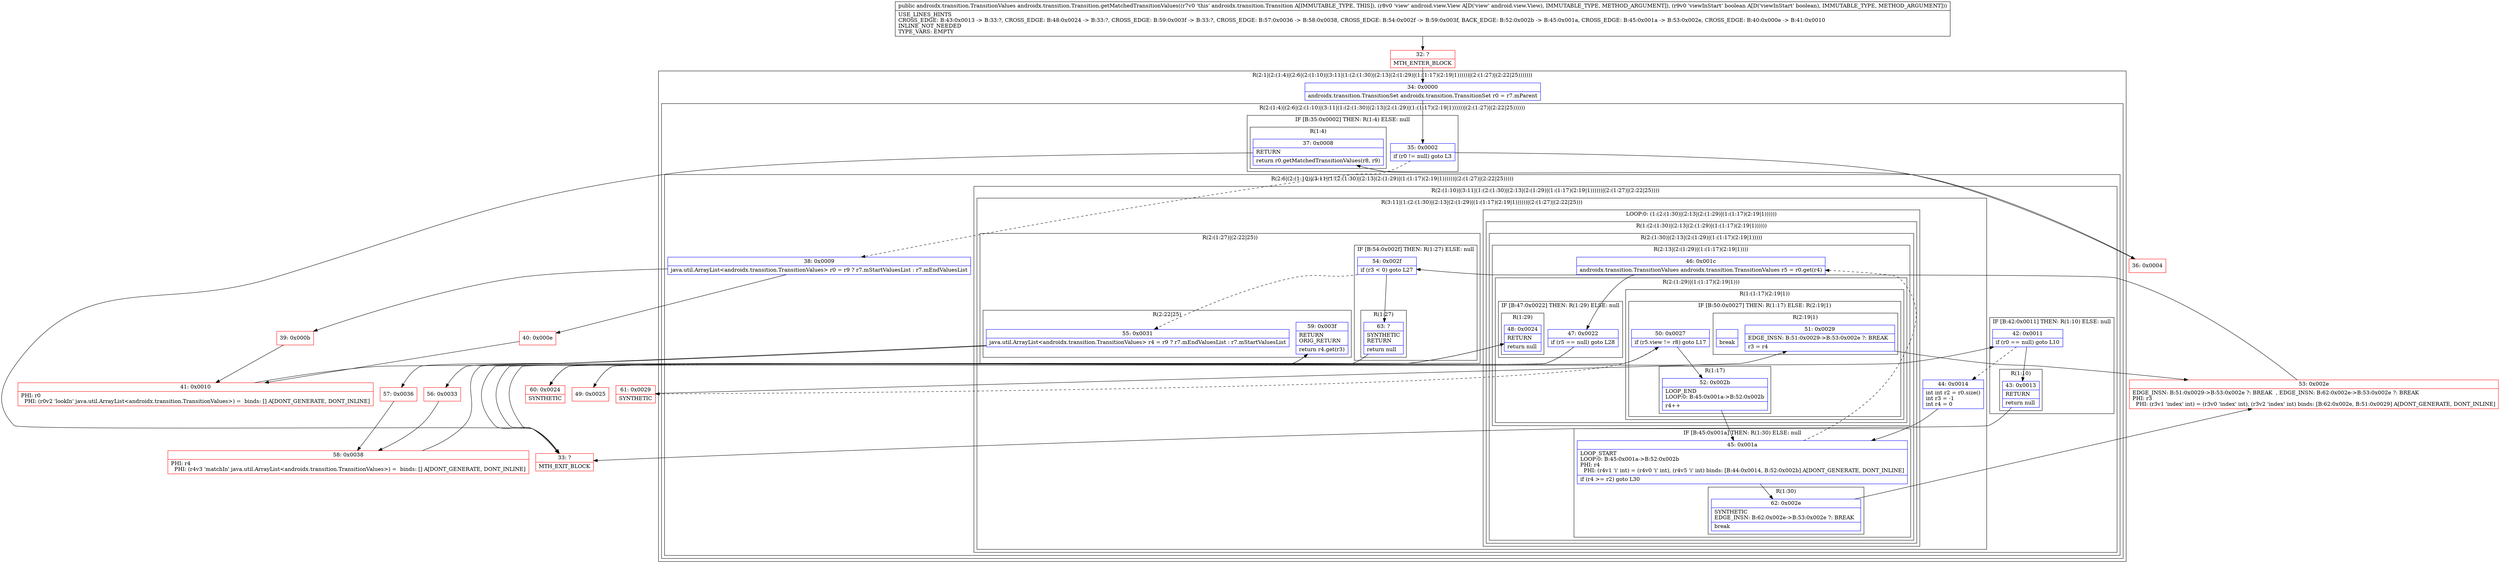 digraph "CFG forandroidx.transition.Transition.getMatchedTransitionValues(Landroid\/view\/View;Z)Landroidx\/transition\/TransitionValues;" {
subgraph cluster_Region_668727956 {
label = "R(2:1|(2:(1:4)|(2:6|(2:(1:10)|(3:11|(1:(2:(1:30)|(2:13|(2:(1:29)|(1:(1:17)(2:19|1))))))|(2:(1:27)|(2:22|25)))))))";
node [shape=record,color=blue];
Node_34 [shape=record,label="{34\:\ 0x0000|androidx.transition.TransitionSet androidx.transition.TransitionSet r0 = r7.mParent\l}"];
subgraph cluster_Region_152774436 {
label = "R(2:(1:4)|(2:6|(2:(1:10)|(3:11|(1:(2:(1:30)|(2:13|(2:(1:29)|(1:(1:17)(2:19|1))))))|(2:(1:27)|(2:22|25))))))";
node [shape=record,color=blue];
subgraph cluster_IfRegion_46680452 {
label = "IF [B:35:0x0002] THEN: R(1:4) ELSE: null";
node [shape=record,color=blue];
Node_35 [shape=record,label="{35\:\ 0x0002|if (r0 != null) goto L3\l}"];
subgraph cluster_Region_491556204 {
label = "R(1:4)";
node [shape=record,color=blue];
Node_37 [shape=record,label="{37\:\ 0x0008|RETURN\l|return r0.getMatchedTransitionValues(r8, r9)\l}"];
}
}
subgraph cluster_Region_1633663321 {
label = "R(2:6|(2:(1:10)|(3:11|(1:(2:(1:30)|(2:13|(2:(1:29)|(1:(1:17)(2:19|1))))))|(2:(1:27)|(2:22|25)))))";
node [shape=record,color=blue];
Node_38 [shape=record,label="{38\:\ 0x0009|java.util.ArrayList\<androidx.transition.TransitionValues\> r0 = r9 ? r7.mStartValuesList : r7.mEndValuesList\l}"];
subgraph cluster_Region_1918269812 {
label = "R(2:(1:10)|(3:11|(1:(2:(1:30)|(2:13|(2:(1:29)|(1:(1:17)(2:19|1))))))|(2:(1:27)|(2:22|25))))";
node [shape=record,color=blue];
subgraph cluster_IfRegion_430502076 {
label = "IF [B:42:0x0011] THEN: R(1:10) ELSE: null";
node [shape=record,color=blue];
Node_42 [shape=record,label="{42\:\ 0x0011|if (r0 == null) goto L10\l}"];
subgraph cluster_Region_891819600 {
label = "R(1:10)";
node [shape=record,color=blue];
Node_43 [shape=record,label="{43\:\ 0x0013|RETURN\l|return null\l}"];
}
}
subgraph cluster_Region_1500257892 {
label = "R(3:11|(1:(2:(1:30)|(2:13|(2:(1:29)|(1:(1:17)(2:19|1))))))|(2:(1:27)|(2:22|25)))";
node [shape=record,color=blue];
Node_44 [shape=record,label="{44\:\ 0x0014|int int r2 = r0.size()\lint r3 = \-1\lint r4 = 0\l}"];
subgraph cluster_LoopRegion_607569418 {
label = "LOOP:0: (1:(2:(1:30)|(2:13|(2:(1:29)|(1:(1:17)(2:19|1))))))";
node [shape=record,color=blue];
subgraph cluster_Region_1950676911 {
label = "R(1:(2:(1:30)|(2:13|(2:(1:29)|(1:(1:17)(2:19|1))))))";
node [shape=record,color=blue];
subgraph cluster_Region_899198346 {
label = "R(2:(1:30)|(2:13|(2:(1:29)|(1:(1:17)(2:19|1)))))";
node [shape=record,color=blue];
subgraph cluster_IfRegion_1010511862 {
label = "IF [B:45:0x001a] THEN: R(1:30) ELSE: null";
node [shape=record,color=blue];
Node_45 [shape=record,label="{45\:\ 0x001a|LOOP_START\lLOOP:0: B:45:0x001a\-\>B:52:0x002b\lPHI: r4 \l  PHI: (r4v1 'i' int) = (r4v0 'i' int), (r4v5 'i' int) binds: [B:44:0x0014, B:52:0x002b] A[DONT_GENERATE, DONT_INLINE]\l|if (r4 \>= r2) goto L30\l}"];
subgraph cluster_Region_1081587711 {
label = "R(1:30)";
node [shape=record,color=blue];
Node_62 [shape=record,label="{62\:\ 0x002e|SYNTHETIC\lEDGE_INSN: B:62:0x002e\-\>B:53:0x002e ?: BREAK  \l|break\l}"];
}
}
subgraph cluster_Region_548593608 {
label = "R(2:13|(2:(1:29)|(1:(1:17)(2:19|1))))";
node [shape=record,color=blue];
Node_46 [shape=record,label="{46\:\ 0x001c|androidx.transition.TransitionValues androidx.transition.TransitionValues r5 = r0.get(r4)\l}"];
subgraph cluster_Region_1382236013 {
label = "R(2:(1:29)|(1:(1:17)(2:19|1)))";
node [shape=record,color=blue];
subgraph cluster_IfRegion_712059929 {
label = "IF [B:47:0x0022] THEN: R(1:29) ELSE: null";
node [shape=record,color=blue];
Node_47 [shape=record,label="{47\:\ 0x0022|if (r5 == null) goto L28\l}"];
subgraph cluster_Region_21582593 {
label = "R(1:29)";
node [shape=record,color=blue];
Node_48 [shape=record,label="{48\:\ 0x0024|RETURN\l|return null\l}"];
}
}
subgraph cluster_Region_1909283423 {
label = "R(1:(1:17)(2:19|1))";
node [shape=record,color=blue];
subgraph cluster_IfRegion_83347793 {
label = "IF [B:50:0x0027] THEN: R(1:17) ELSE: R(2:19|1)";
node [shape=record,color=blue];
Node_50 [shape=record,label="{50\:\ 0x0027|if (r5.view != r8) goto L17\l}"];
subgraph cluster_Region_146126399 {
label = "R(1:17)";
node [shape=record,color=blue];
Node_52 [shape=record,label="{52\:\ 0x002b|LOOP_END\lLOOP:0: B:45:0x001a\-\>B:52:0x002b\l|r4++\l}"];
}
subgraph cluster_Region_1648887261 {
label = "R(2:19|1)";
node [shape=record,color=blue];
Node_51 [shape=record,label="{51\:\ 0x0029|EDGE_INSN: B:51:0x0029\-\>B:53:0x002e ?: BREAK  \l|r3 = r4\l}"];
Node_InsnContainer_209245142 [shape=record,label="{|break\l}"];
}
}
}
}
}
}
}
}
subgraph cluster_Region_1194007907 {
label = "R(2:(1:27)|(2:22|25))";
node [shape=record,color=blue];
subgraph cluster_IfRegion_1542371534 {
label = "IF [B:54:0x002f] THEN: R(1:27) ELSE: null";
node [shape=record,color=blue];
Node_54 [shape=record,label="{54\:\ 0x002f|if (r3 \< 0) goto L27\l}"];
subgraph cluster_Region_212963292 {
label = "R(1:27)";
node [shape=record,color=blue];
Node_63 [shape=record,label="{63\:\ ?|SYNTHETIC\lRETURN\l|return null\l}"];
}
}
subgraph cluster_Region_1838444772 {
label = "R(2:22|25)";
node [shape=record,color=blue];
Node_55 [shape=record,label="{55\:\ 0x0031|java.util.ArrayList\<androidx.transition.TransitionValues\> r4 = r9 ? r7.mEndValuesList : r7.mStartValuesList\l}"];
Node_59 [shape=record,label="{59\:\ 0x003f|RETURN\lORIG_RETURN\l|return r4.get(r3)\l}"];
}
}
}
}
}
}
}
Node_32 [shape=record,color=red,label="{32\:\ ?|MTH_ENTER_BLOCK\l}"];
Node_36 [shape=record,color=red,label="{36\:\ 0x0004}"];
Node_33 [shape=record,color=red,label="{33\:\ ?|MTH_EXIT_BLOCK\l}"];
Node_39 [shape=record,color=red,label="{39\:\ 0x000b}"];
Node_41 [shape=record,color=red,label="{41\:\ 0x0010|PHI: r0 \l  PHI: (r0v2 'lookIn' java.util.ArrayList\<androidx.transition.TransitionValues\>) =  binds: [] A[DONT_GENERATE, DONT_INLINE]\l}"];
Node_49 [shape=record,color=red,label="{49\:\ 0x0025}"];
Node_61 [shape=record,color=red,label="{61\:\ 0x0029|SYNTHETIC\l}"];
Node_53 [shape=record,color=red,label="{53\:\ 0x002e|EDGE_INSN: B:51:0x0029\-\>B:53:0x002e ?: BREAK  , EDGE_INSN: B:62:0x002e\-\>B:53:0x002e ?: BREAK  \lPHI: r3 \l  PHI: (r3v1 'index' int) = (r3v0 'index' int), (r3v2 'index' int) binds: [B:62:0x002e, B:51:0x0029] A[DONT_GENERATE, DONT_INLINE]\l}"];
Node_56 [shape=record,color=red,label="{56\:\ 0x0033}"];
Node_58 [shape=record,color=red,label="{58\:\ 0x0038|PHI: r4 \l  PHI: (r4v3 'matchIn' java.util.ArrayList\<androidx.transition.TransitionValues\>) =  binds: [] A[DONT_GENERATE, DONT_INLINE]\l}"];
Node_57 [shape=record,color=red,label="{57\:\ 0x0036}"];
Node_60 [shape=record,color=red,label="{60\:\ 0x0024|SYNTHETIC\l}"];
Node_40 [shape=record,color=red,label="{40\:\ 0x000e}"];
MethodNode[shape=record,label="{public androidx.transition.TransitionValues androidx.transition.Transition.getMatchedTransitionValues((r7v0 'this' androidx.transition.Transition A[IMMUTABLE_TYPE, THIS]), (r8v0 'view' android.view.View A[D('view' android.view.View), IMMUTABLE_TYPE, METHOD_ARGUMENT]), (r9v0 'viewInStart' boolean A[D('viewInStart' boolean), IMMUTABLE_TYPE, METHOD_ARGUMENT]))  | USE_LINES_HINTS\lCROSS_EDGE: B:43:0x0013 \-\> B:33:?, CROSS_EDGE: B:48:0x0024 \-\> B:33:?, CROSS_EDGE: B:59:0x003f \-\> B:33:?, CROSS_EDGE: B:57:0x0036 \-\> B:58:0x0038, CROSS_EDGE: B:54:0x002f \-\> B:59:0x003f, BACK_EDGE: B:52:0x002b \-\> B:45:0x001a, CROSS_EDGE: B:45:0x001a \-\> B:53:0x002e, CROSS_EDGE: B:40:0x000e \-\> B:41:0x0010\lINLINE_NOT_NEEDED\lTYPE_VARS: EMPTY\l}"];
MethodNode -> Node_32;Node_34 -> Node_35;
Node_35 -> Node_36;
Node_35 -> Node_38[style=dashed];
Node_37 -> Node_33;
Node_38 -> Node_39;
Node_38 -> Node_40;
Node_42 -> Node_43;
Node_42 -> Node_44[style=dashed];
Node_43 -> Node_33;
Node_44 -> Node_45;
Node_45 -> Node_46[style=dashed];
Node_45 -> Node_62;
Node_62 -> Node_53;
Node_46 -> Node_47;
Node_47 -> Node_49[style=dashed];
Node_47 -> Node_60;
Node_48 -> Node_33;
Node_50 -> Node_52;
Node_50 -> Node_61[style=dashed];
Node_52 -> Node_45;
Node_51 -> Node_53;
Node_54 -> Node_55[style=dashed];
Node_54 -> Node_63;
Node_63 -> Node_33;
Node_55 -> Node_56;
Node_55 -> Node_57;
Node_59 -> Node_33;
Node_32 -> Node_34;
Node_36 -> Node_37;
Node_39 -> Node_41;
Node_41 -> Node_42;
Node_49 -> Node_50;
Node_61 -> Node_51;
Node_53 -> Node_54;
Node_56 -> Node_58;
Node_58 -> Node_59;
Node_57 -> Node_58;
Node_60 -> Node_48;
Node_40 -> Node_41;
}

